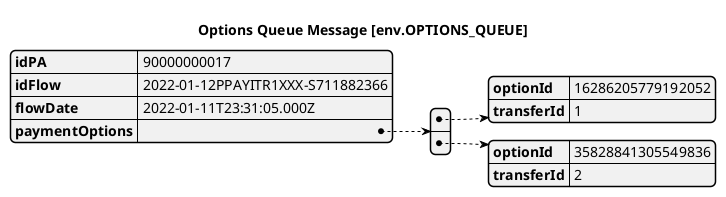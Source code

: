 @startjson
title Options Queue Message [env.OPTIONS_QUEUE]

{
	"idPA": "90000000017",
	"idFlow": "2022-01-12PPAYITR1XXX-S711882366",
	"flowDate": "2022-01-11T23:31:05.000Z",
	"paymentOptions": [{
		"optionId": "16286205779192052",
		"transferId": 1
	}, {
		"optionId": "35828841305549836",
		"transferId": 2
	}]
}

@endjson
